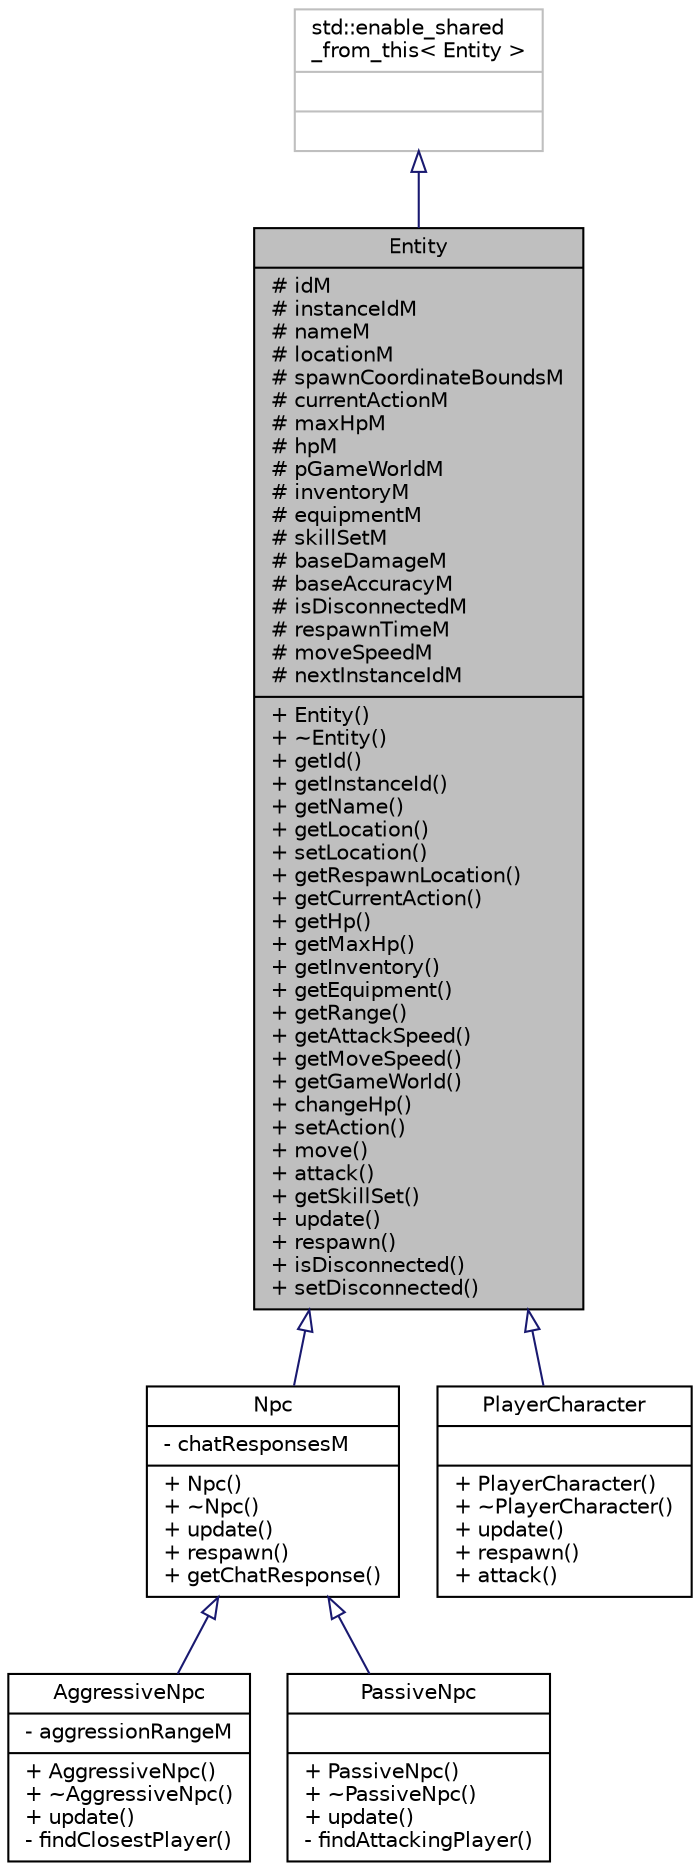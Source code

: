 digraph "Entity"
{
 // LATEX_PDF_SIZE
  edge [fontname="Helvetica",fontsize="10",labelfontname="Helvetica",labelfontsize="10"];
  node [fontname="Helvetica",fontsize="10",shape=record];
  Node1 [label="{Entity\n|# idM\l# instanceIdM\l# nameM\l# locationM\l# spawnCoordinateBoundsM\l# currentActionM\l# maxHpM\l# hpM\l# pGameWorldM\l# inventoryM\l# equipmentM\l# skillSetM\l# baseDamageM\l# baseAccuracyM\l# isDisconnectedM\l# respawnTimeM\l# moveSpeedM\l# nextInstanceIdM\l|+ Entity()\l+ ~Entity()\l+ getId()\l+ getInstanceId()\l+ getName()\l+ getLocation()\l+ setLocation()\l+ getRespawnLocation()\l+ getCurrentAction()\l+ getHp()\l+ getMaxHp()\l+ getInventory()\l+ getEquipment()\l+ getRange()\l+ getAttackSpeed()\l+ getMoveSpeed()\l+ getGameWorld()\l+ changeHp()\l+ setAction()\l+ move()\l+ attack()\l+ getSkillSet()\l+ update()\l+ respawn()\l+ isDisconnected()\l+ setDisconnected()\l}",height=0.2,width=0.4,color="black", fillcolor="grey75", style="filled", fontcolor="black",tooltip="Base pure virtual Entity class. Different types of enities inherit this."];
  Node2 -> Node1 [dir="back",color="midnightblue",fontsize="10",style="solid",arrowtail="onormal",fontname="Helvetica"];
  Node2 [label="{std::enable_shared\l_from_this\< Entity \>\n||}",height=0.2,width=0.4,color="grey75", fillcolor="white", style="filled",tooltip=" "];
  Node1 -> Node3 [dir="back",color="midnightblue",fontsize="10",style="solid",arrowtail="onormal",fontname="Helvetica"];
  Node3 [label="{Npc\n|- chatResponsesM\l|+ Npc()\l+ ~Npc()\l+ update()\l+ respawn()\l+ getChatResponse()\l}",height=0.2,width=0.4,color="black", fillcolor="white", style="filled",URL="$classNpc.html",tooltip="Base NPC class. It represents a peaceful NPC that does not attack the player under any circumstances."];
  Node3 -> Node4 [dir="back",color="midnightblue",fontsize="10",style="solid",arrowtail="onormal",fontname="Helvetica"];
  Node4 [label="{AggressiveNpc\n|- aggressionRangeM\l|+ AggressiveNpc()\l+ ~AggressiveNpc()\l+ update()\l- findClosestPlayer()\l}",height=0.2,width=0.4,color="black", fillcolor="white", style="filled",URL="$classAggressiveNpc.html",tooltip="AggressiveNpc is a type of Npc that attacks the player within its aggression range."];
  Node3 -> Node5 [dir="back",color="midnightblue",fontsize="10",style="solid",arrowtail="onormal",fontname="Helvetica"];
  Node5 [label="{PassiveNpc\n||+ PassiveNpc()\l+ ~PassiveNpc()\l+ update()\l- findAttackingPlayer()\l}",height=0.2,width=0.4,color="black", fillcolor="white", style="filled",URL="$classPassiveNpc.html",tooltip="PassiveNpc is a type of Npc that attacks only if provoked."];
  Node1 -> Node6 [dir="back",color="midnightblue",fontsize="10",style="solid",arrowtail="onormal",fontname="Helvetica"];
  Node6 [label="{PlayerCharacter\n||+ PlayerCharacter()\l+ ~PlayerCharacter()\l+ update()\l+ respawn()\l+ attack()\l}",height=0.2,width=0.4,color="black", fillcolor="white", style="filled",URL="$classPlayerCharacter.html",tooltip="Class for a human player character."];
}

